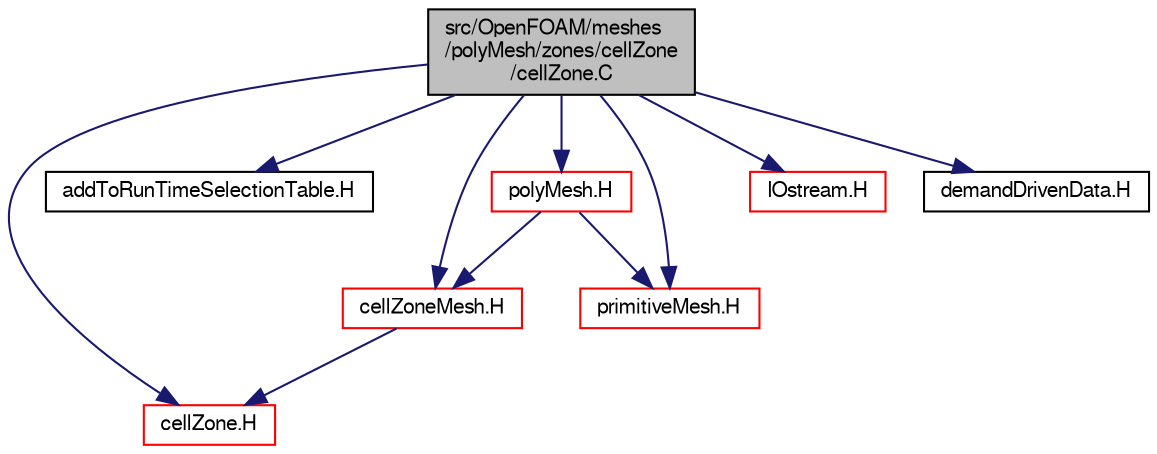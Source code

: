 digraph "src/OpenFOAM/meshes/polyMesh/zones/cellZone/cellZone.C"
{
  bgcolor="transparent";
  edge [fontname="FreeSans",fontsize="10",labelfontname="FreeSans",labelfontsize="10"];
  node [fontname="FreeSans",fontsize="10",shape=record];
  Node0 [label="src/OpenFOAM/meshes\l/polyMesh/zones/cellZone\l/cellZone.C",height=0.2,width=0.4,color="black", fillcolor="grey75", style="filled", fontcolor="black"];
  Node0 -> Node1 [color="midnightblue",fontsize="10",style="solid",fontname="FreeSans"];
  Node1 [label="cellZone.H",height=0.2,width=0.4,color="red",URL="$a11777.html"];
  Node0 -> Node100 [color="midnightblue",fontsize="10",style="solid",fontname="FreeSans"];
  Node100 [label="addToRunTimeSelectionTable.H",height=0.2,width=0.4,color="black",URL="$a09263.html",tooltip="Macros for easy insertion into run-time selection tables. "];
  Node0 -> Node101 [color="midnightblue",fontsize="10",style="solid",fontname="FreeSans"];
  Node101 [label="cellZoneMesh.H",height=0.2,width=0.4,color="red",URL="$a11819.html",tooltip="Foam::cellZoneMesh. "];
  Node101 -> Node1 [color="midnightblue",fontsize="10",style="solid",fontname="FreeSans"];
  Node0 -> Node144 [color="midnightblue",fontsize="10",style="solid",fontname="FreeSans"];
  Node144 [label="polyMesh.H",height=0.2,width=0.4,color="red",URL="$a11630.html"];
  Node144 -> Node151 [color="midnightblue",fontsize="10",style="solid",fontname="FreeSans"];
  Node151 [label="primitiveMesh.H",height=0.2,width=0.4,color="red",URL="$a11882.html"];
  Node144 -> Node101 [color="midnightblue",fontsize="10",style="solid",fontname="FreeSans"];
  Node0 -> Node151 [color="midnightblue",fontsize="10",style="solid",fontname="FreeSans"];
  Node0 -> Node26 [color="midnightblue",fontsize="10",style="solid",fontname="FreeSans"];
  Node26 [label="IOstream.H",height=0.2,width=0.4,color="red",URL="$a09086.html"];
  Node0 -> Node221 [color="midnightblue",fontsize="10",style="solid",fontname="FreeSans"];
  Node221 [label="demandDrivenData.H",height=0.2,width=0.4,color="black",URL="$a10367.html",tooltip="Template functions to aid in the implementation of demand driven data. "];
}
